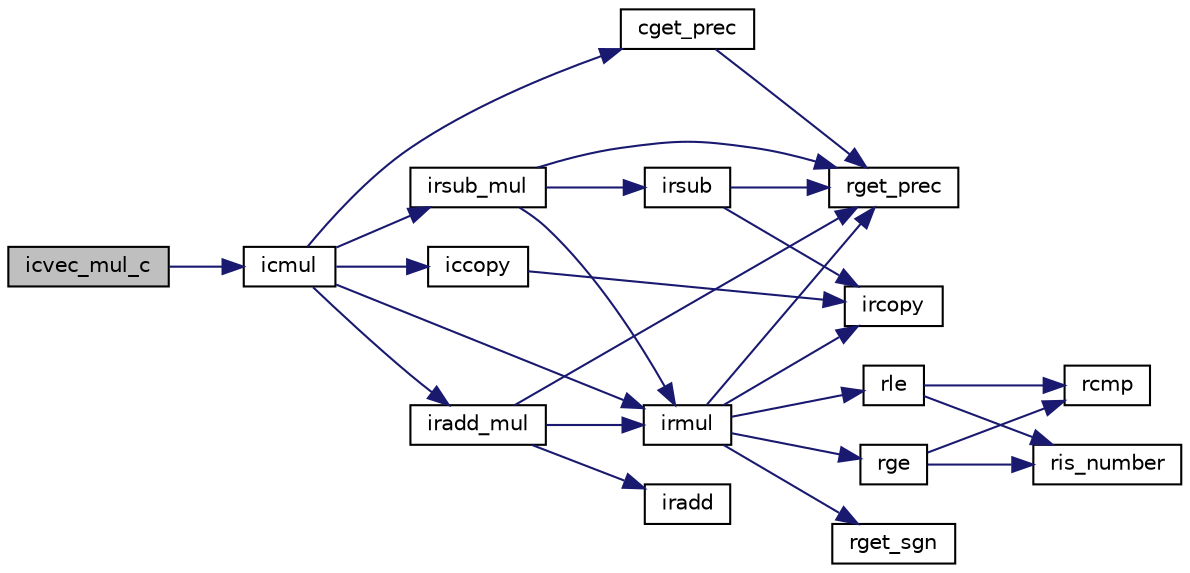 digraph "icvec_mul_c"
{
  edge [fontname="Helvetica",fontsize="10",labelfontname="Helvetica",labelfontsize="10"];
  node [fontname="Helvetica",fontsize="10",shape=record];
  rankdir="LR";
  Node547 [label="icvec_mul_c",height=0.2,width=0.4,color="black", fillcolor="grey75", style="filled", fontcolor="black"];
  Node547 -> Node548 [color="midnightblue",fontsize="10",style="solid",fontname="Helvetica"];
  Node548 [label="icmul",height=0.2,width=0.4,color="black", fillcolor="white", style="filled",URL="$icmulti_8c.html#acd8e365f46bd3fab9ffdf23b677a8f4d",tooltip="掛け算 [z0,z1]=[x0,x1]*[y0,y1] "];
  Node548 -> Node549 [color="midnightblue",fontsize="10",style="solid",fontname="Helvetica"];
  Node549 [label="cget_prec",height=0.2,width=0.4,color="black", fillcolor="white", style="filled",URL="$cmulti_8c.html#a69302d488c9954d3cbe85feb873216fa",tooltip="cmulti型の浮動小数点数の精度(ビット数)を取得. "];
  Node549 -> Node550 [color="midnightblue",fontsize="10",style="solid",fontname="Helvetica"];
  Node550 [label="rget_prec",height=0.2,width=0.4,color="black", fillcolor="white", style="filled",URL="$is__rmulti_8h.html#ad9bc8d534620527dc3c46ef4c9d04442",tooltip="rmulti型の浮動小数点数の精度(ビット数)を取得. "];
  Node548 -> Node551 [color="midnightblue",fontsize="10",style="solid",fontname="Helvetica"];
  Node551 [label="irmul",height=0.2,width=0.4,color="black", fillcolor="white", style="filled",URL="$irmulti_8c.html#a9f9bc42cc6a70b365b032dc7bedd1abb",tooltip="掛け算 [z0,z1]=[x0,x1]*[y0,y1] "];
  Node551 -> Node550 [color="midnightblue",fontsize="10",style="solid",fontname="Helvetica"];
  Node551 -> Node552 [color="midnightblue",fontsize="10",style="solid",fontname="Helvetica"];
  Node552 [label="rget_sgn",height=0.2,width=0.4,color="black", fillcolor="white", style="filled",URL="$is__rmulti_8h.html#a1eabb75964384f5b7057a0275385d4bb",tooltip="rmulti型の浮動小数点数の符号部の取得. "];
  Node551 -> Node553 [color="midnightblue",fontsize="10",style="solid",fontname="Helvetica"];
  Node553 [label="rle",height=0.2,width=0.4,color="black", fillcolor="white", style="filled",URL="$is__rmulti_8h.html#a72d8f7f7abd4fa2ff89f488742ff7ca7",tooltip="rmulti型の値の比較 x<=y "];
  Node553 -> Node554 [color="midnightblue",fontsize="10",style="solid",fontname="Helvetica"];
  Node554 [label="ris_number",height=0.2,width=0.4,color="black", fillcolor="white", style="filled",URL="$rmulti_8c.html#a02c3c838634809fb6260ab78926b5f8b",tooltip="rmulti型が数であるかの判定. "];
  Node553 -> Node555 [color="midnightblue",fontsize="10",style="solid",fontname="Helvetica"];
  Node555 [label="rcmp",height=0.2,width=0.4,color="black", fillcolor="white", style="filled",URL="$rmulti_8c.html#aa7f2e03f88a388911123c82ad3f36b16",tooltip="rmulti型の値の比較 x<=>y "];
  Node551 -> Node556 [color="midnightblue",fontsize="10",style="solid",fontname="Helvetica"];
  Node556 [label="rge",height=0.2,width=0.4,color="black", fillcolor="white", style="filled",URL="$is__rmulti_8h.html#a7544c8c3220be262b43d9cdcacd5f8f2",tooltip="rmulti型の値の比較 x>=y "];
  Node556 -> Node554 [color="midnightblue",fontsize="10",style="solid",fontname="Helvetica"];
  Node556 -> Node555 [color="midnightblue",fontsize="10",style="solid",fontname="Helvetica"];
  Node551 -> Node557 [color="midnightblue",fontsize="10",style="solid",fontname="Helvetica"];
  Node557 [label="ircopy",height=0.2,width=0.4,color="black", fillcolor="white", style="filled",URL="$irmulti_8c.html#aaf2192a33e04cbba12da47550fde287e",tooltip="コピー [y0,y1]=[x0,x1]. "];
  Node548 -> Node558 [color="midnightblue",fontsize="10",style="solid",fontname="Helvetica"];
  Node558 [label="irsub_mul",height=0.2,width=0.4,color="black", fillcolor="white", style="filled",URL="$irmulti_8c.html#a718dadb4804a0eaddcf795adfd1a880d",tooltip="積の減算 [z0,z1]-=[x0,x1]*[y0,y1] "];
  Node558 -> Node550 [color="midnightblue",fontsize="10",style="solid",fontname="Helvetica"];
  Node558 -> Node551 [color="midnightblue",fontsize="10",style="solid",fontname="Helvetica"];
  Node558 -> Node559 [color="midnightblue",fontsize="10",style="solid",fontname="Helvetica"];
  Node559 [label="irsub",height=0.2,width=0.4,color="black", fillcolor="white", style="filled",URL="$irmulti_8c.html#ad83b8a1e9ca77caeaf833f866853ac35",tooltip="引き算 [z0,z1]=[x0,x1]-[y0,y1] "];
  Node559 -> Node550 [color="midnightblue",fontsize="10",style="solid",fontname="Helvetica"];
  Node559 -> Node557 [color="midnightblue",fontsize="10",style="solid",fontname="Helvetica"];
  Node548 -> Node560 [color="midnightblue",fontsize="10",style="solid",fontname="Helvetica"];
  Node560 [label="iradd_mul",height=0.2,width=0.4,color="black", fillcolor="white", style="filled",URL="$irmulti_8c.html#a55d04ab7f2884310fcff04b636911df1",tooltip="積の加算 [z0,z1]+=[x0,x1]*[y0,y1] "];
  Node560 -> Node550 [color="midnightblue",fontsize="10",style="solid",fontname="Helvetica"];
  Node560 -> Node551 [color="midnightblue",fontsize="10",style="solid",fontname="Helvetica"];
  Node560 -> Node561 [color="midnightblue",fontsize="10",style="solid",fontname="Helvetica"];
  Node561 [label="iradd",height=0.2,width=0.4,color="black", fillcolor="white", style="filled",URL="$irmulti_8c.html#a2a3a18d72fa9e737ac67d95ccb3e8ca9",tooltip="足し算 [z0,z1]=[x0,x1]+[y0,y1] "];
  Node548 -> Node562 [color="midnightblue",fontsize="10",style="solid",fontname="Helvetica"];
  Node562 [label="iccopy",height=0.2,width=0.4,color="black", fillcolor="white", style="filled",URL="$icmulti_8c.html#a0e3f5efa94c1a1e8cc0a527d6cbcbdee",tooltip="コピー [y0,y1]=[x0,x1]. "];
  Node562 -> Node557 [color="midnightblue",fontsize="10",style="solid",fontname="Helvetica"];
}

